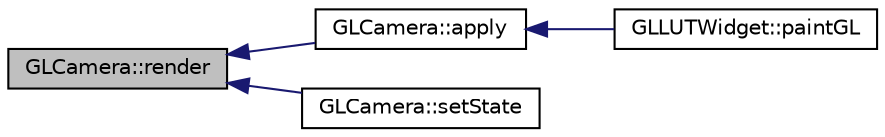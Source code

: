 digraph "GLCamera::render"
{
 // INTERACTIVE_SVG=YES
  edge [fontname="Helvetica",fontsize="10",labelfontname="Helvetica",labelfontsize="10"];
  node [fontname="Helvetica",fontsize="10",shape=record];
  rankdir="LR";
  Node1 [label="GLCamera::render",height=0.2,width=0.4,color="black", fillcolor="grey75", style="filled", fontcolor="black"];
  Node1 -> Node2 [dir="back",color="midnightblue",fontsize="10",style="solid",fontname="Helvetica"];
  Node2 [label="GLCamera::apply",height=0.2,width=0.4,color="black", fillcolor="white", style="filled",URL="$da/d43/class_g_l_camera.html#ab8d2c048b4e0618f5a3b7a2e3b780e9a"];
  Node2 -> Node3 [dir="back",color="midnightblue",fontsize="10",style="solid",fontname="Helvetica"];
  Node3 [label="GLLUTWidget::paintGL",height=0.2,width=0.4,color="black", fillcolor="white", style="filled",URL="$db/dc5/class_g_l_l_u_t_widget.html#a7169e0aa6f43533d12e700c1974fb205"];
  Node1 -> Node4 [dir="back",color="midnightblue",fontsize="10",style="solid",fontname="Helvetica"];
  Node4 [label="GLCamera::setState",height=0.2,width=0.4,color="black", fillcolor="white", style="filled",URL="$da/d43/class_g_l_camera.html#aa1dfaa9938549bc9ad493b227825985e"];
}
